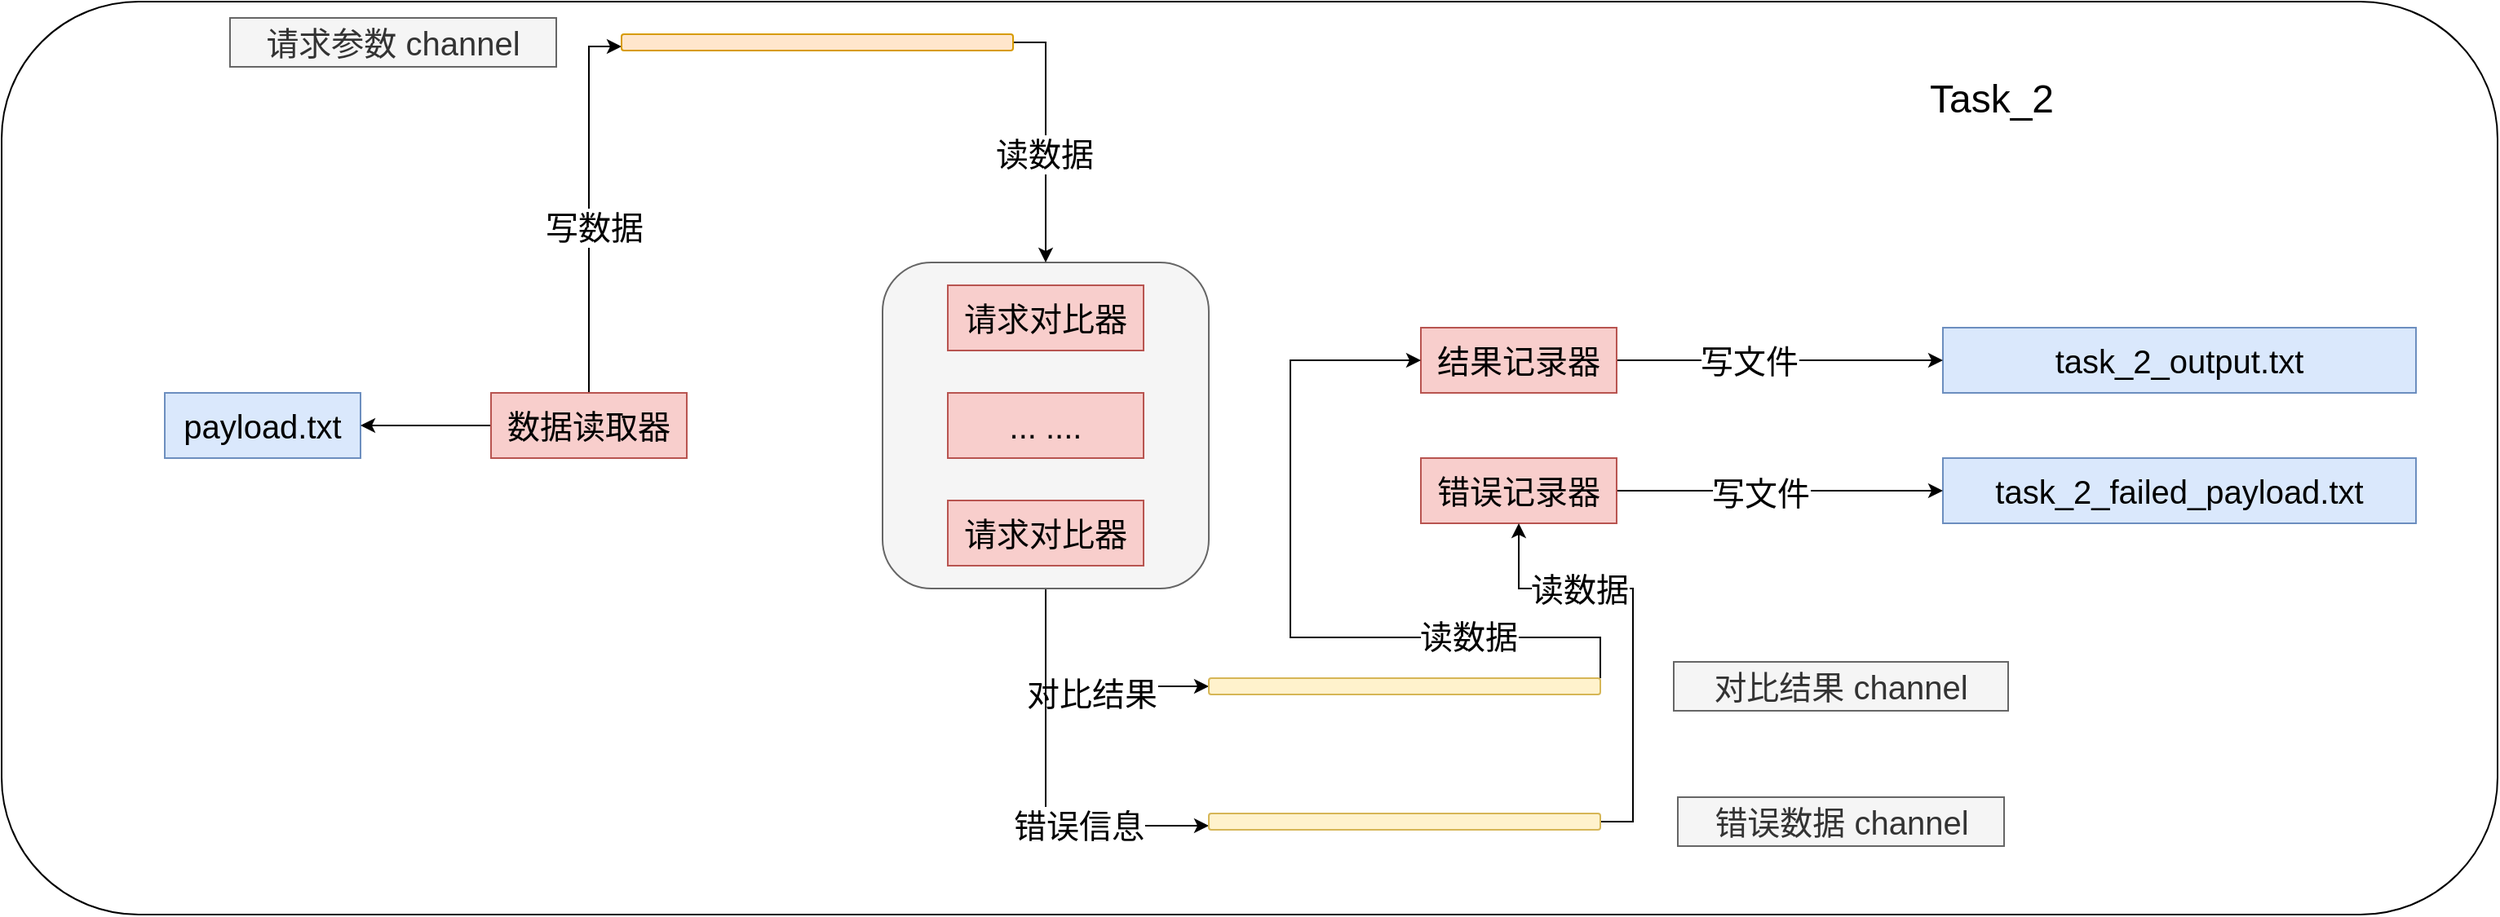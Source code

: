 <mxfile version="27.1.4">
  <diagram name="第 1 页" id="gOwj-vQniG3H-YBWemjl">
    <mxGraphModel dx="2249" dy="1253" grid="1" gridSize="10" guides="1" tooltips="1" connect="1" arrows="1" fold="1" page="1" pageScale="1" pageWidth="4800" pageHeight="4800" math="0" shadow="0">
      <root>
        <mxCell id="0" />
        <mxCell id="1" parent="0" />
        <mxCell id="X8sbBprj1SlT98JKXLwf-49" value="" style="rounded=1;whiteSpace=wrap;html=1;" vertex="1" parent="1">
          <mxGeometry x="380" y="740" width="1530" height="560" as="geometry" />
        </mxCell>
        <mxCell id="X8sbBprj1SlT98JKXLwf-50" style="edgeStyle=orthogonalEdgeStyle;rounded=0;orthogonalLoop=1;jettySize=auto;html=1;exitX=0.5;exitY=1;exitDx=0;exitDy=0;entryX=0;entryY=0.5;entryDx=0;entryDy=0;" edge="1" parent="1" source="X8sbBprj1SlT98JKXLwf-54" target="X8sbBprj1SlT98JKXLwf-77">
          <mxGeometry relative="1" as="geometry" />
        </mxCell>
        <mxCell id="X8sbBprj1SlT98JKXLwf-51" value="对比结果" style="edgeLabel;html=1;align=center;verticalAlign=middle;resizable=0;points=[];fontSize=20;" vertex="1" connectable="0" parent="X8sbBprj1SlT98JKXLwf-50">
          <mxGeometry x="0.1" y="-4" relative="1" as="geometry">
            <mxPoint as="offset" />
          </mxGeometry>
        </mxCell>
        <mxCell id="X8sbBprj1SlT98JKXLwf-52" style="edgeStyle=orthogonalEdgeStyle;rounded=0;orthogonalLoop=1;jettySize=auto;html=1;exitX=0.5;exitY=1;exitDx=0;exitDy=0;entryX=0;entryY=0.75;entryDx=0;entryDy=0;" edge="1" parent="1" source="X8sbBprj1SlT98JKXLwf-54" target="X8sbBprj1SlT98JKXLwf-81">
          <mxGeometry relative="1" as="geometry" />
        </mxCell>
        <mxCell id="X8sbBprj1SlT98JKXLwf-53" value="错误信息" style="edgeLabel;html=1;align=center;verticalAlign=middle;resizable=0;points=[];fontSize=20;" vertex="1" connectable="0" parent="X8sbBprj1SlT98JKXLwf-52">
          <mxGeometry x="0.348" y="2" relative="1" as="geometry">
            <mxPoint y="1" as="offset" />
          </mxGeometry>
        </mxCell>
        <mxCell id="X8sbBprj1SlT98JKXLwf-54" value="" style="rounded=1;whiteSpace=wrap;html=1;fillColor=#f5f5f5;fontColor=#333333;strokeColor=#666666;" vertex="1" parent="1">
          <mxGeometry x="920" y="900" width="200" height="200" as="geometry" />
        </mxCell>
        <mxCell id="X8sbBprj1SlT98JKXLwf-55" value="payload.txt" style="rounded=0;whiteSpace=wrap;html=1;fillColor=#dae8fc;strokeColor=#6c8ebf;fontSize=20;" vertex="1" parent="1">
          <mxGeometry x="480" y="980" width="120" height="40" as="geometry" />
        </mxCell>
        <mxCell id="X8sbBprj1SlT98JKXLwf-56" value="请求对比器" style="rounded=0;whiteSpace=wrap;html=1;fontSize=20;fillColor=#f8cecc;strokeColor=#b85450;" vertex="1" parent="1">
          <mxGeometry x="960" y="914" width="120" height="40" as="geometry" />
        </mxCell>
        <mxCell id="X8sbBprj1SlT98JKXLwf-57" value="task_2_output.txt" style="rounded=0;whiteSpace=wrap;html=1;fontSize=20;fillColor=#dae8fc;strokeColor=#6c8ebf;" vertex="1" parent="1">
          <mxGeometry x="1570" y="940" width="290" height="40" as="geometry" />
        </mxCell>
        <mxCell id="X8sbBprj1SlT98JKXLwf-58" value="task_2_failed_payload.txt" style="rounded=0;whiteSpace=wrap;html=1;fontSize=20;fillColor=#dae8fc;strokeColor=#6c8ebf;" vertex="1" parent="1">
          <mxGeometry x="1570" y="1020" width="290" height="40" as="geometry" />
        </mxCell>
        <mxCell id="X8sbBprj1SlT98JKXLwf-59" value="请求对比器" style="rounded=0;whiteSpace=wrap;html=1;fontSize=20;fillColor=#f8cecc;strokeColor=#b85450;" vertex="1" parent="1">
          <mxGeometry x="960" y="1046" width="120" height="40" as="geometry" />
        </mxCell>
        <mxCell id="X8sbBprj1SlT98JKXLwf-60" style="edgeStyle=orthogonalEdgeStyle;rounded=0;orthogonalLoop=1;jettySize=auto;html=1;exitX=0;exitY=0.5;exitDx=0;exitDy=0;" edge="1" parent="1" source="X8sbBprj1SlT98JKXLwf-63" target="X8sbBprj1SlT98JKXLwf-55">
          <mxGeometry relative="1" as="geometry" />
        </mxCell>
        <mxCell id="X8sbBprj1SlT98JKXLwf-61" style="edgeStyle=orthogonalEdgeStyle;rounded=0;orthogonalLoop=1;jettySize=auto;html=1;exitX=0.5;exitY=0;exitDx=0;exitDy=0;entryX=0;entryY=0.75;entryDx=0;entryDy=0;" edge="1" parent="1" source="X8sbBprj1SlT98JKXLwf-63" target="X8sbBprj1SlT98JKXLwf-72">
          <mxGeometry relative="1" as="geometry" />
        </mxCell>
        <mxCell id="X8sbBprj1SlT98JKXLwf-62" value="写数据" style="edgeLabel;html=1;align=center;verticalAlign=middle;resizable=0;points=[];fontSize=20;" vertex="1" connectable="0" parent="X8sbBprj1SlT98JKXLwf-61">
          <mxGeometry x="-0.119" y="-3" relative="1" as="geometry">
            <mxPoint as="offset" />
          </mxGeometry>
        </mxCell>
        <mxCell id="X8sbBprj1SlT98JKXLwf-63" value="数据读取器" style="rounded=0;whiteSpace=wrap;html=1;fillColor=#f8cecc;strokeColor=#b85450;fontSize=20;" vertex="1" parent="1">
          <mxGeometry x="680" y="980" width="120" height="40" as="geometry" />
        </mxCell>
        <mxCell id="X8sbBprj1SlT98JKXLwf-64" style="edgeStyle=orthogonalEdgeStyle;rounded=0;orthogonalLoop=1;jettySize=auto;html=1;exitX=1;exitY=0.5;exitDx=0;exitDy=0;entryX=0;entryY=0.5;entryDx=0;entryDy=0;" edge="1" parent="1" source="X8sbBprj1SlT98JKXLwf-66" target="X8sbBprj1SlT98JKXLwf-57">
          <mxGeometry relative="1" as="geometry" />
        </mxCell>
        <mxCell id="X8sbBprj1SlT98JKXLwf-65" value="写文件" style="edgeLabel;html=1;align=center;verticalAlign=middle;resizable=0;points=[];fontSize=20;" vertex="1" connectable="0" parent="X8sbBprj1SlT98JKXLwf-64">
          <mxGeometry x="-0.19" relative="1" as="geometry">
            <mxPoint as="offset" />
          </mxGeometry>
        </mxCell>
        <mxCell id="X8sbBprj1SlT98JKXLwf-66" value="结果记录器" style="rounded=0;whiteSpace=wrap;html=1;fontSize=20;fillColor=#f8cecc;strokeColor=#b85450;" vertex="1" parent="1">
          <mxGeometry x="1250" y="940" width="120" height="40" as="geometry" />
        </mxCell>
        <mxCell id="X8sbBprj1SlT98JKXLwf-67" style="edgeStyle=orthogonalEdgeStyle;rounded=0;orthogonalLoop=1;jettySize=auto;html=1;exitX=1;exitY=0.5;exitDx=0;exitDy=0;" edge="1" parent="1" source="X8sbBprj1SlT98JKXLwf-69" target="X8sbBprj1SlT98JKXLwf-58">
          <mxGeometry relative="1" as="geometry" />
        </mxCell>
        <mxCell id="X8sbBprj1SlT98JKXLwf-68" value="写文件" style="edgeLabel;html=1;align=center;verticalAlign=middle;resizable=0;points=[];fontSize=20;" vertex="1" connectable="0" parent="X8sbBprj1SlT98JKXLwf-67">
          <mxGeometry x="-0.12" y="-1" relative="1" as="geometry">
            <mxPoint as="offset" />
          </mxGeometry>
        </mxCell>
        <mxCell id="X8sbBprj1SlT98JKXLwf-69" value="错误记录器" style="rounded=0;whiteSpace=wrap;html=1;fontSize=20;fillColor=#f8cecc;strokeColor=#b85450;" vertex="1" parent="1">
          <mxGeometry x="1250" y="1020" width="120" height="40" as="geometry" />
        </mxCell>
        <mxCell id="X8sbBprj1SlT98JKXLwf-70" style="edgeStyle=orthogonalEdgeStyle;rounded=0;orthogonalLoop=1;jettySize=auto;html=1;exitX=1;exitY=0.5;exitDx=0;exitDy=0;" edge="1" parent="1" source="X8sbBprj1SlT98JKXLwf-72" target="X8sbBprj1SlT98JKXLwf-54">
          <mxGeometry relative="1" as="geometry" />
        </mxCell>
        <mxCell id="X8sbBprj1SlT98JKXLwf-71" value="读数据" style="edgeLabel;html=1;align=center;verticalAlign=middle;resizable=0;points=[];fontSize=20;" vertex="1" connectable="0" parent="X8sbBprj1SlT98JKXLwf-70">
          <mxGeometry x="0.136" y="-1" relative="1" as="geometry">
            <mxPoint as="offset" />
          </mxGeometry>
        </mxCell>
        <mxCell id="X8sbBprj1SlT98JKXLwf-72" value="" style="rounded=1;whiteSpace=wrap;html=1;fillColor=#ffe6cc;strokeColor=#d79b00;" vertex="1" parent="1">
          <mxGeometry x="760" y="760" width="240" height="10" as="geometry" />
        </mxCell>
        <mxCell id="X8sbBprj1SlT98JKXLwf-73" value="请求参数 channel" style="text;html=1;align=center;verticalAlign=middle;whiteSpace=wrap;rounded=0;fontSize=20;fillColor=#f5f5f5;strokeColor=#666666;fontColor=#333333;" vertex="1" parent="1">
          <mxGeometry x="520" y="750" width="200" height="30" as="geometry" />
        </mxCell>
        <mxCell id="X8sbBprj1SlT98JKXLwf-74" value="... ...." style="rounded=0;whiteSpace=wrap;html=1;fontSize=20;fillColor=#f8cecc;strokeColor=#b85450;" vertex="1" parent="1">
          <mxGeometry x="960" y="980" width="120" height="40" as="geometry" />
        </mxCell>
        <mxCell id="X8sbBprj1SlT98JKXLwf-75" style="edgeStyle=orthogonalEdgeStyle;rounded=0;orthogonalLoop=1;jettySize=auto;html=1;exitX=1;exitY=0;exitDx=0;exitDy=0;entryX=0;entryY=0.5;entryDx=0;entryDy=0;" edge="1" parent="1" source="X8sbBprj1SlT98JKXLwf-77" target="X8sbBprj1SlT98JKXLwf-66">
          <mxGeometry relative="1" as="geometry">
            <Array as="points">
              <mxPoint x="1360" y="1130" />
              <mxPoint x="1170" y="1130" />
              <mxPoint x="1170" y="960" />
            </Array>
          </mxGeometry>
        </mxCell>
        <mxCell id="X8sbBprj1SlT98JKXLwf-76" value="读数据" style="edgeLabel;html=1;align=center;verticalAlign=middle;resizable=0;points=[];fontSize=20;" vertex="1" connectable="0" parent="X8sbBprj1SlT98JKXLwf-75">
          <mxGeometry x="-0.542" y="-1" relative="1" as="geometry">
            <mxPoint as="offset" />
          </mxGeometry>
        </mxCell>
        <mxCell id="X8sbBprj1SlT98JKXLwf-77" value="" style="rounded=1;whiteSpace=wrap;html=1;fillColor=#fff2cc;strokeColor=#d6b656;" vertex="1" parent="1">
          <mxGeometry x="1120" y="1155" width="240" height="10" as="geometry" />
        </mxCell>
        <mxCell id="X8sbBprj1SlT98JKXLwf-78" value="对比结果 channel" style="text;html=1;align=center;verticalAlign=middle;whiteSpace=wrap;rounded=0;fontSize=20;fillColor=#f5f5f5;fontColor=#333333;strokeColor=#666666;" vertex="1" parent="1">
          <mxGeometry x="1405" y="1145" width="205" height="30" as="geometry" />
        </mxCell>
        <mxCell id="X8sbBprj1SlT98JKXLwf-79" style="edgeStyle=orthogonalEdgeStyle;rounded=0;orthogonalLoop=1;jettySize=auto;html=1;exitX=1;exitY=0.5;exitDx=0;exitDy=0;entryX=0.5;entryY=1;entryDx=0;entryDy=0;" edge="1" parent="1" source="X8sbBprj1SlT98JKXLwf-81" target="X8sbBprj1SlT98JKXLwf-69">
          <mxGeometry relative="1" as="geometry">
            <Array as="points">
              <mxPoint x="1380" y="1243" />
              <mxPoint x="1380" y="1100" />
              <mxPoint x="1310" y="1100" />
            </Array>
          </mxGeometry>
        </mxCell>
        <mxCell id="X8sbBprj1SlT98JKXLwf-80" value="读数据" style="edgeLabel;html=1;align=center;verticalAlign=middle;resizable=0;points=[];fontSize=20;" vertex="1" connectable="0" parent="X8sbBprj1SlT98JKXLwf-79">
          <mxGeometry x="0.436" relative="1" as="geometry">
            <mxPoint as="offset" />
          </mxGeometry>
        </mxCell>
        <mxCell id="X8sbBprj1SlT98JKXLwf-81" value="" style="rounded=1;whiteSpace=wrap;html=1;fillColor=#fff2cc;strokeColor=#d6b656;" vertex="1" parent="1">
          <mxGeometry x="1120" y="1238" width="240" height="10" as="geometry" />
        </mxCell>
        <mxCell id="X8sbBprj1SlT98JKXLwf-82" value="错误数据 channel" style="text;html=1;align=center;verticalAlign=middle;whiteSpace=wrap;rounded=0;fontSize=20;fillColor=#f5f5f5;fontColor=#333333;strokeColor=#666666;" vertex="1" parent="1">
          <mxGeometry x="1407.5" y="1228" width="200" height="30" as="geometry" />
        </mxCell>
        <mxCell id="X8sbBprj1SlT98JKXLwf-83" value="&lt;font style=&quot;font-size: 24px;&quot;&gt;Task_2&lt;/font&gt;" style="text;html=1;align=center;verticalAlign=middle;whiteSpace=wrap;rounded=0;" vertex="1" parent="1">
          <mxGeometry x="1450" y="760" width="300" height="80" as="geometry" />
        </mxCell>
      </root>
    </mxGraphModel>
  </diagram>
</mxfile>
